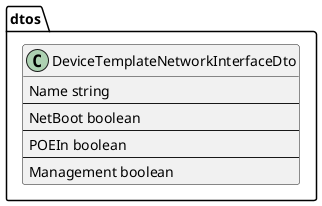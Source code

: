 @startuml

package dtos {
    class DeviceTemplateNetworkInterfaceDto {
        Name string
        --
        NetBoot boolean
        --
        POEIn boolean
        --
        Management boolean
    }
}

@enduml
